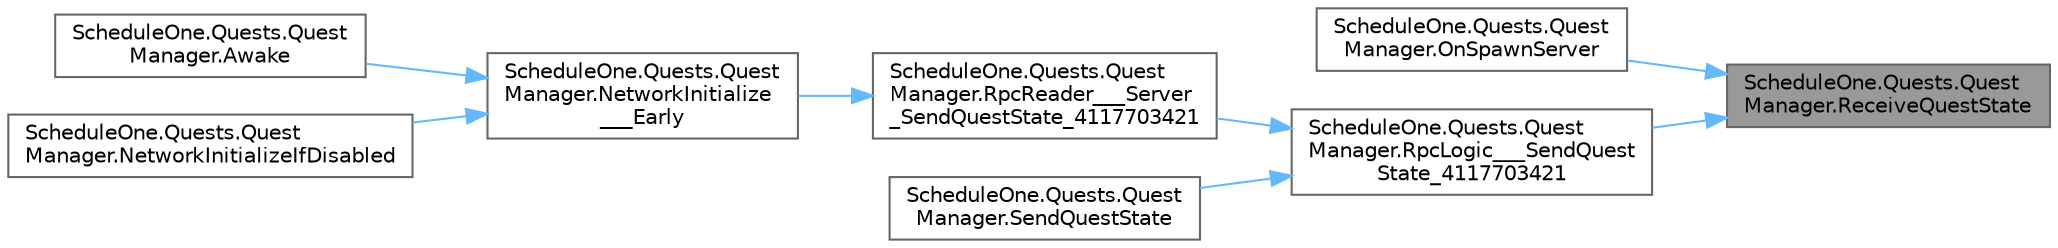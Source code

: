 digraph "ScheduleOne.Quests.QuestManager.ReceiveQuestState"
{
 // LATEX_PDF_SIZE
  bgcolor="transparent";
  edge [fontname=Helvetica,fontsize=10,labelfontname=Helvetica,labelfontsize=10];
  node [fontname=Helvetica,fontsize=10,shape=box,height=0.2,width=0.4];
  rankdir="RL";
  Node1 [id="Node000001",label="ScheduleOne.Quests.Quest\lManager.ReceiveQuestState",height=0.2,width=0.4,color="gray40", fillcolor="grey60", style="filled", fontcolor="black",tooltip=" "];
  Node1 -> Node2 [id="edge1_Node000001_Node000002",dir="back",color="steelblue1",style="solid",tooltip=" "];
  Node2 [id="Node000002",label="ScheduleOne.Quests.Quest\lManager.OnSpawnServer",height=0.2,width=0.4,color="grey40", fillcolor="white", style="filled",URL="$class_schedule_one_1_1_quests_1_1_quest_manager.html#a125a1beae845924e8ffcf2f6c7227c4e",tooltip=" "];
  Node1 -> Node3 [id="edge2_Node000001_Node000003",dir="back",color="steelblue1",style="solid",tooltip=" "];
  Node3 [id="Node000003",label="ScheduleOne.Quests.Quest\lManager.RpcLogic___SendQuest\lState_4117703421",height=0.2,width=0.4,color="grey40", fillcolor="white", style="filled",URL="$class_schedule_one_1_1_quests_1_1_quest_manager.html#af8ca0ac1dd7a3f8e7e5c0811257ac03e",tooltip=" "];
  Node3 -> Node4 [id="edge3_Node000003_Node000004",dir="back",color="steelblue1",style="solid",tooltip=" "];
  Node4 [id="Node000004",label="ScheduleOne.Quests.Quest\lManager.RpcReader___Server\l_SendQuestState_4117703421",height=0.2,width=0.4,color="grey40", fillcolor="white", style="filled",URL="$class_schedule_one_1_1_quests_1_1_quest_manager.html#a9fb08f218cbb5755d81f3f2a3f43066e",tooltip=" "];
  Node4 -> Node5 [id="edge4_Node000004_Node000005",dir="back",color="steelblue1",style="solid",tooltip=" "];
  Node5 [id="Node000005",label="ScheduleOne.Quests.Quest\lManager.NetworkInitialize\l___Early",height=0.2,width=0.4,color="grey40", fillcolor="white", style="filled",URL="$class_schedule_one_1_1_quests_1_1_quest_manager.html#a66fcde9b07ce5fb67d1f2c60f7abf11e",tooltip=" "];
  Node5 -> Node6 [id="edge5_Node000005_Node000006",dir="back",color="steelblue1",style="solid",tooltip=" "];
  Node6 [id="Node000006",label="ScheduleOne.Quests.Quest\lManager.Awake",height=0.2,width=0.4,color="grey40", fillcolor="white", style="filled",URL="$class_schedule_one_1_1_quests_1_1_quest_manager.html#a12b527d82675133d3ff91b2189a24959",tooltip=" "];
  Node5 -> Node7 [id="edge6_Node000005_Node000007",dir="back",color="steelblue1",style="solid",tooltip=" "];
  Node7 [id="Node000007",label="ScheduleOne.Quests.Quest\lManager.NetworkInitializeIfDisabled",height=0.2,width=0.4,color="grey40", fillcolor="white", style="filled",URL="$class_schedule_one_1_1_quests_1_1_quest_manager.html#a30f476cf7bcb946b62f1a22aa7d06390",tooltip=" "];
  Node3 -> Node8 [id="edge7_Node000003_Node000008",dir="back",color="steelblue1",style="solid",tooltip=" "];
  Node8 [id="Node000008",label="ScheduleOne.Quests.Quest\lManager.SendQuestState",height=0.2,width=0.4,color="grey40", fillcolor="white", style="filled",URL="$class_schedule_one_1_1_quests_1_1_quest_manager.html#a67e24d5eee235afe01e36ff54f4cdc7b",tooltip=" "];
}
